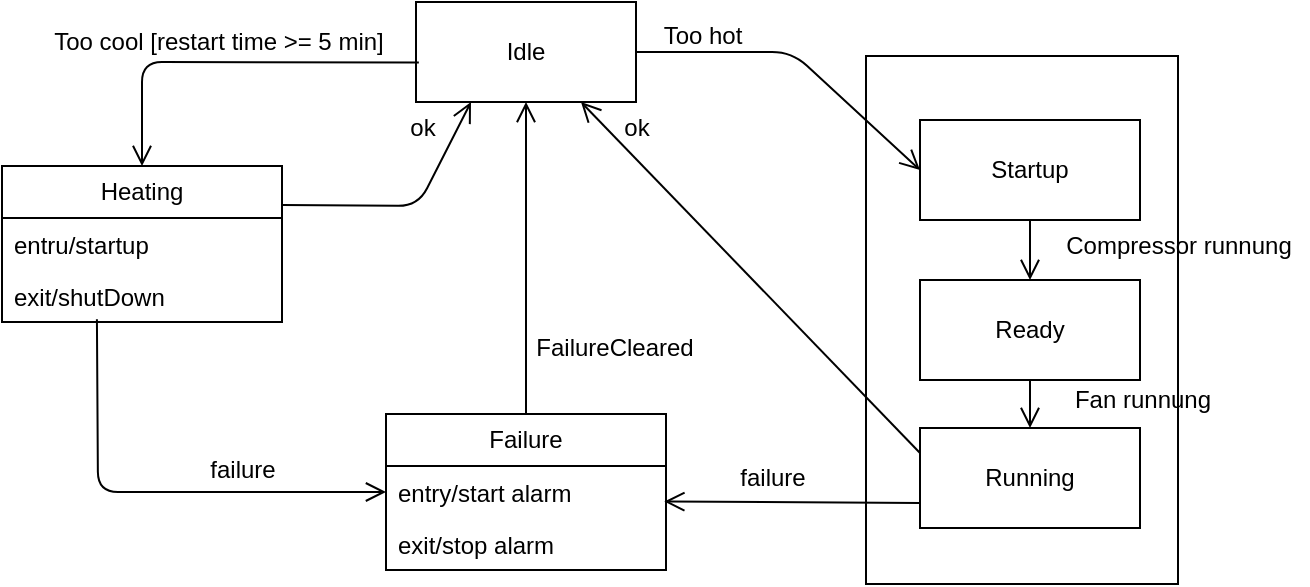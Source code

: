 <mxfile version="22.1.0" type="device">
  <diagram name="Страница — 1" id="qOUhVUbfRyW9krve8uwG">
    <mxGraphModel dx="951" dy="545" grid="0" gridSize="10" guides="1" tooltips="1" connect="1" arrows="1" fold="1" page="1" pageScale="1" pageWidth="827" pageHeight="1169" background="#FFFFFF" math="0" shadow="0">
      <root>
        <mxCell id="0" />
        <mxCell id="1" parent="0" />
        <mxCell id="4RLCPVnjVEkTh-LawadL-29" value="Idle" style="html=1;whiteSpace=wrap;" vertex="1" parent="1">
          <mxGeometry x="300" y="124" width="110" height="50" as="geometry" />
        </mxCell>
        <mxCell id="4RLCPVnjVEkTh-LawadL-30" value="Object" style="html=1;whiteSpace=wrap;" vertex="1" parent="1">
          <mxGeometry x="525" y="151" width="156" height="264" as="geometry" />
        </mxCell>
        <mxCell id="4RLCPVnjVEkTh-LawadL-31" value="Startup" style="html=1;whiteSpace=wrap;" vertex="1" parent="1">
          <mxGeometry x="552" y="183" width="110" height="50" as="geometry" />
        </mxCell>
        <mxCell id="4RLCPVnjVEkTh-LawadL-32" value="Ready" style="html=1;whiteSpace=wrap;" vertex="1" parent="1">
          <mxGeometry x="552" y="263" width="110" height="50" as="geometry" />
        </mxCell>
        <mxCell id="4RLCPVnjVEkTh-LawadL-33" value="" style="endArrow=open;endFill=1;endSize=8;html=1;exitX=1;exitY=0.5;exitDx=0;exitDy=0;entryX=0;entryY=0.5;entryDx=0;entryDy=0;" edge="1" parent="1" source="4RLCPVnjVEkTh-LawadL-29" target="4RLCPVnjVEkTh-LawadL-31">
          <mxGeometry width="160" relative="1" as="geometry">
            <mxPoint x="231" y="266" as="sourcePoint" />
            <mxPoint x="391" y="266" as="targetPoint" />
            <Array as="points">
              <mxPoint x="488" y="149" />
            </Array>
          </mxGeometry>
        </mxCell>
        <mxCell id="4RLCPVnjVEkTh-LawadL-34" value="Running" style="html=1;whiteSpace=wrap;" vertex="1" parent="1">
          <mxGeometry x="552" y="337" width="110" height="50" as="geometry" />
        </mxCell>
        <mxCell id="4RLCPVnjVEkTh-LawadL-35" value="" style="endArrow=open;endFill=1;endSize=8;html=1;exitX=0.5;exitY=1;exitDx=0;exitDy=0;entryX=0.5;entryY=0;entryDx=0;entryDy=0;" edge="1" parent="1" source="4RLCPVnjVEkTh-LawadL-31" target="4RLCPVnjVEkTh-LawadL-32">
          <mxGeometry width="160" relative="1" as="geometry">
            <mxPoint x="267" y="308" as="sourcePoint" />
            <mxPoint x="427" y="308" as="targetPoint" />
          </mxGeometry>
        </mxCell>
        <mxCell id="4RLCPVnjVEkTh-LawadL-36" value="" style="endArrow=open;endFill=1;endSize=8;html=1;exitX=0.5;exitY=1;exitDx=0;exitDy=0;entryX=0.5;entryY=0;entryDx=0;entryDy=0;" edge="1" parent="1" source="4RLCPVnjVEkTh-LawadL-32" target="4RLCPVnjVEkTh-LawadL-34">
          <mxGeometry width="160" relative="1" as="geometry">
            <mxPoint x="606.66" y="313" as="sourcePoint" />
            <mxPoint x="606.66" y="343" as="targetPoint" />
          </mxGeometry>
        </mxCell>
        <mxCell id="4RLCPVnjVEkTh-LawadL-37" value="" style="endArrow=open;endFill=1;endSize=8;html=1;exitX=0;exitY=0.25;exitDx=0;exitDy=0;entryX=0.75;entryY=1;entryDx=0;entryDy=0;" edge="1" parent="1" source="4RLCPVnjVEkTh-LawadL-34" target="4RLCPVnjVEkTh-LawadL-29">
          <mxGeometry width="160" relative="1" as="geometry">
            <mxPoint x="627" y="253" as="sourcePoint" />
            <mxPoint x="627" y="283" as="targetPoint" />
            <Array as="points" />
          </mxGeometry>
        </mxCell>
        <mxCell id="4RLCPVnjVEkTh-LawadL-43" value="Failure" style="swimlane;fontStyle=0;childLayout=stackLayout;horizontal=1;startSize=26;fillColor=none;horizontalStack=0;resizeParent=1;resizeParentMax=0;resizeLast=0;collapsible=1;marginBottom=0;whiteSpace=wrap;html=1;" vertex="1" parent="1">
          <mxGeometry x="285" y="330" width="140" height="78" as="geometry" />
        </mxCell>
        <mxCell id="4RLCPVnjVEkTh-LawadL-44" value="entry/start alarm" style="text;strokeColor=none;fillColor=none;align=left;verticalAlign=top;spacingLeft=4;spacingRight=4;overflow=hidden;rotatable=0;points=[[0,0.5],[1,0.5]];portConstraint=eastwest;whiteSpace=wrap;html=1;" vertex="1" parent="4RLCPVnjVEkTh-LawadL-43">
          <mxGeometry y="26" width="140" height="26" as="geometry" />
        </mxCell>
        <mxCell id="4RLCPVnjVEkTh-LawadL-45" value="exit/stop alarm" style="text;strokeColor=none;fillColor=none;align=left;verticalAlign=top;spacingLeft=4;spacingRight=4;overflow=hidden;rotatable=0;points=[[0,0.5],[1,0.5]];portConstraint=eastwest;whiteSpace=wrap;html=1;" vertex="1" parent="4RLCPVnjVEkTh-LawadL-43">
          <mxGeometry y="52" width="140" height="26" as="geometry" />
        </mxCell>
        <mxCell id="4RLCPVnjVEkTh-LawadL-47" value="" style="endArrow=open;endFill=1;endSize=8;html=1;exitX=0;exitY=0.75;exitDx=0;exitDy=0;entryX=0.994;entryY=0.684;entryDx=0;entryDy=0;entryPerimeter=0;" edge="1" parent="1" source="4RLCPVnjVEkTh-LawadL-34" target="4RLCPVnjVEkTh-LawadL-44">
          <mxGeometry width="160" relative="1" as="geometry">
            <mxPoint x="617" y="323" as="sourcePoint" />
            <mxPoint x="617" y="347" as="targetPoint" />
          </mxGeometry>
        </mxCell>
        <mxCell id="4RLCPVnjVEkTh-LawadL-48" value="Heating" style="swimlane;fontStyle=0;childLayout=stackLayout;horizontal=1;startSize=26;fillColor=none;horizontalStack=0;resizeParent=1;resizeParentMax=0;resizeLast=0;collapsible=1;marginBottom=0;whiteSpace=wrap;html=1;" vertex="1" parent="1">
          <mxGeometry x="93" y="206" width="140" height="78" as="geometry" />
        </mxCell>
        <mxCell id="4RLCPVnjVEkTh-LawadL-49" value="entru/startup" style="text;strokeColor=none;fillColor=none;align=left;verticalAlign=top;spacingLeft=4;spacingRight=4;overflow=hidden;rotatable=0;points=[[0,0.5],[1,0.5]];portConstraint=eastwest;whiteSpace=wrap;html=1;" vertex="1" parent="4RLCPVnjVEkTh-LawadL-48">
          <mxGeometry y="26" width="140" height="26" as="geometry" />
        </mxCell>
        <mxCell id="4RLCPVnjVEkTh-LawadL-50" value="exit/shutDown" style="text;strokeColor=none;fillColor=none;align=left;verticalAlign=top;spacingLeft=4;spacingRight=4;overflow=hidden;rotatable=0;points=[[0,0.5],[1,0.5]];portConstraint=eastwest;whiteSpace=wrap;html=1;" vertex="1" parent="4RLCPVnjVEkTh-LawadL-48">
          <mxGeometry y="52" width="140" height="26" as="geometry" />
        </mxCell>
        <mxCell id="4RLCPVnjVEkTh-LawadL-52" value="" style="endArrow=open;endFill=1;endSize=8;html=1;exitX=0.339;exitY=0.947;exitDx=0;exitDy=0;entryX=0;entryY=0.5;entryDx=0;entryDy=0;exitPerimeter=0;" edge="1" parent="1" source="4RLCPVnjVEkTh-LawadL-50" target="4RLCPVnjVEkTh-LawadL-44">
          <mxGeometry width="160" relative="1" as="geometry">
            <mxPoint x="627" y="333" as="sourcePoint" />
            <mxPoint x="627" y="357" as="targetPoint" />
            <Array as="points">
              <mxPoint x="141" y="369" />
            </Array>
          </mxGeometry>
        </mxCell>
        <mxCell id="4RLCPVnjVEkTh-LawadL-53" value="" style="endArrow=open;endFill=1;endSize=8;html=1;exitX=1;exitY=0.25;exitDx=0;exitDy=0;entryX=0.25;entryY=1;entryDx=0;entryDy=0;" edge="1" parent="1" source="4RLCPVnjVEkTh-LawadL-48" target="4RLCPVnjVEkTh-LawadL-29">
          <mxGeometry width="160" relative="1" as="geometry">
            <mxPoint x="637" y="343" as="sourcePoint" />
            <mxPoint x="637" y="367" as="targetPoint" />
            <Array as="points">
              <mxPoint x="301" y="226" />
            </Array>
          </mxGeometry>
        </mxCell>
        <mxCell id="4RLCPVnjVEkTh-LawadL-54" value="" style="endArrow=open;endFill=1;endSize=8;html=1;exitX=0.013;exitY=0.606;exitDx=0;exitDy=0;entryX=0.5;entryY=0;entryDx=0;entryDy=0;exitPerimeter=0;" edge="1" parent="1" source="4RLCPVnjVEkTh-LawadL-29" target="4RLCPVnjVEkTh-LawadL-48">
          <mxGeometry width="160" relative="1" as="geometry">
            <mxPoint x="647" y="353" as="sourcePoint" />
            <mxPoint x="647" y="377" as="targetPoint" />
            <Array as="points">
              <mxPoint x="163" y="154" />
            </Array>
          </mxGeometry>
        </mxCell>
        <mxCell id="4RLCPVnjVEkTh-LawadL-55" value="" style="endArrow=open;endFill=1;endSize=8;html=1;exitX=0.5;exitY=0;exitDx=0;exitDy=0;entryX=0.5;entryY=1;entryDx=0;entryDy=0;" edge="1" parent="1" source="4RLCPVnjVEkTh-LawadL-43" target="4RLCPVnjVEkTh-LawadL-29">
          <mxGeometry width="160" relative="1" as="geometry">
            <mxPoint x="657" y="363" as="sourcePoint" />
            <mxPoint x="657" y="387" as="targetPoint" />
          </mxGeometry>
        </mxCell>
        <mxCell id="4RLCPVnjVEkTh-LawadL-56" value="Too hot" style="text;html=1;align=center;verticalAlign=middle;resizable=0;points=[];autosize=1;strokeColor=none;fillColor=none;" vertex="1" parent="1">
          <mxGeometry x="414" y="128" width="57" height="26" as="geometry" />
        </mxCell>
        <mxCell id="4RLCPVnjVEkTh-LawadL-57" value="Too cool [restart time &amp;gt;= 5 min]" style="text;html=1;align=center;verticalAlign=middle;resizable=0;points=[];autosize=1;strokeColor=none;fillColor=none;" vertex="1" parent="1">
          <mxGeometry x="109" y="131" width="183" height="26" as="geometry" />
        </mxCell>
        <mxCell id="4RLCPVnjVEkTh-LawadL-58" value="failure" style="text;html=1;align=center;verticalAlign=middle;resizable=0;points=[];autosize=1;strokeColor=none;fillColor=none;" vertex="1" parent="1">
          <mxGeometry x="452" y="349" width="51" height="26" as="geometry" />
        </mxCell>
        <mxCell id="4RLCPVnjVEkTh-LawadL-59" value="failure" style="text;html=1;align=center;verticalAlign=middle;resizable=0;points=[];autosize=1;strokeColor=none;fillColor=none;" vertex="1" parent="1">
          <mxGeometry x="187" y="345" width="51" height="26" as="geometry" />
        </mxCell>
        <mxCell id="4RLCPVnjVEkTh-LawadL-60" value="FailureCleared" style="text;html=1;align=center;verticalAlign=middle;resizable=0;points=[];autosize=1;strokeColor=none;fillColor=none;" vertex="1" parent="1">
          <mxGeometry x="350" y="284" width="97" height="26" as="geometry" />
        </mxCell>
        <mxCell id="4RLCPVnjVEkTh-LawadL-61" value="ok" style="text;html=1;align=center;verticalAlign=middle;resizable=0;points=[];autosize=1;strokeColor=none;fillColor=none;" vertex="1" parent="1">
          <mxGeometry x="394" y="174" width="31" height="26" as="geometry" />
        </mxCell>
        <mxCell id="4RLCPVnjVEkTh-LawadL-62" value="ok" style="text;html=1;align=center;verticalAlign=middle;resizable=0;points=[];autosize=1;strokeColor=none;fillColor=none;" vertex="1" parent="1">
          <mxGeometry x="287" y="174" width="31" height="26" as="geometry" />
        </mxCell>
        <mxCell id="4RLCPVnjVEkTh-LawadL-63" value="Compressor runnung" style="text;html=1;align=center;verticalAlign=middle;resizable=0;points=[];autosize=1;strokeColor=none;fillColor=none;" vertex="1" parent="1">
          <mxGeometry x="615" y="233" width="131" height="26" as="geometry" />
        </mxCell>
        <mxCell id="4RLCPVnjVEkTh-LawadL-64" value="Fan runnung" style="text;html=1;align=center;verticalAlign=middle;resizable=0;points=[];autosize=1;strokeColor=none;fillColor=none;" vertex="1" parent="1">
          <mxGeometry x="620" y="310" width="86" height="26" as="geometry" />
        </mxCell>
      </root>
    </mxGraphModel>
  </diagram>
</mxfile>
